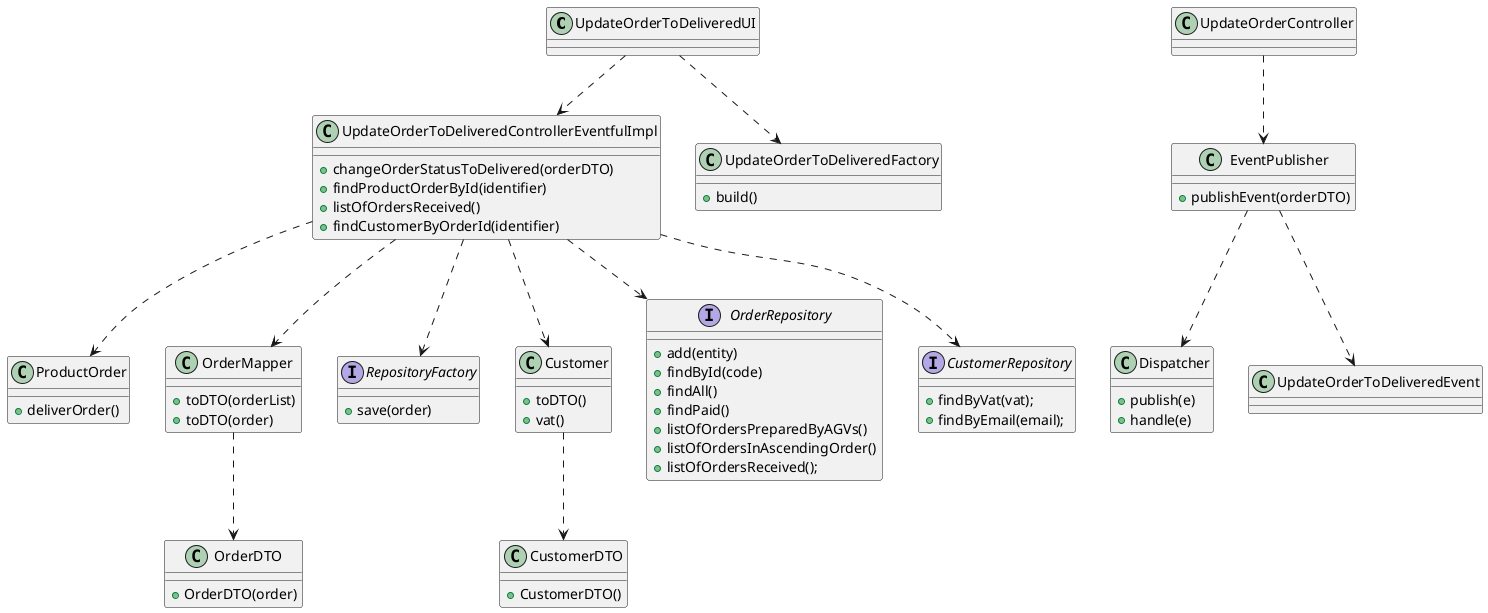 @startuml

class UpdateOrderToDeliveredUI

class UpdateOrderToDeliveredControllerEventfulImpl {
+ changeOrderStatusToDelivered(orderDTO)
+ findProductOrderById(identifier)
+ listOfOrdersReceived()
+ findCustomerByOrderId(identifier)
}

class UpdateOrderController {
}

class Dispatcher {
+ publish(e)
+ handle(e)
}

class EventPublisher {
+ publishEvent(orderDTO)
}

class UpdateOrderToDeliveredEvent {
}

class UpdateOrderToDeliveredFactory {
+ build()
}

class ProductOrder {
+ deliverOrder()
}

class OrderDTO {
+ OrderDTO(order)
}

class OrderMapper {
+ toDTO(orderList)
+ toDTO(order)
}

interface RepositoryFactory {
+ save(order)
}

class CustomerDTO {
+ CustomerDTO()
}

class Customer {
+ toDTO()
+ vat()
}

interface OrderRepository {
+ add(entity)
+ findById(code)
+ findAll()
+ findPaid()
+ listOfOrdersPreparedByAGVs()
+ listOfOrdersInAscendingOrder()
+ listOfOrdersReceived();
}

interface CustomerRepository {
+ findByVat(vat);
+ findByEmail(email);
}

'----------Relationships

UpdateOrderController ..> EventPublisher
EventPublisher ..> UpdateOrderToDeliveredEvent
EventPublisher ..> Dispatcher

UpdateOrderToDeliveredUI ..> UpdateOrderToDeliveredControllerEventfulImpl
UpdateOrderToDeliveredUI ..> UpdateOrderToDeliveredFactory

UpdateOrderToDeliveredControllerEventfulImpl ..> OrderRepository
UpdateOrderToDeliveredControllerEventfulImpl ..> OrderMapper
UpdateOrderToDeliveredControllerEventfulImpl ..> ProductOrder
UpdateOrderToDeliveredControllerEventfulImpl ..> Customer
UpdateOrderToDeliveredControllerEventfulImpl ..> CustomerRepository
UpdateOrderToDeliveredControllerEventfulImpl ..> RepositoryFactory

OrderMapper ..> OrderDTO
Customer ..> CustomerDTO

@enduml